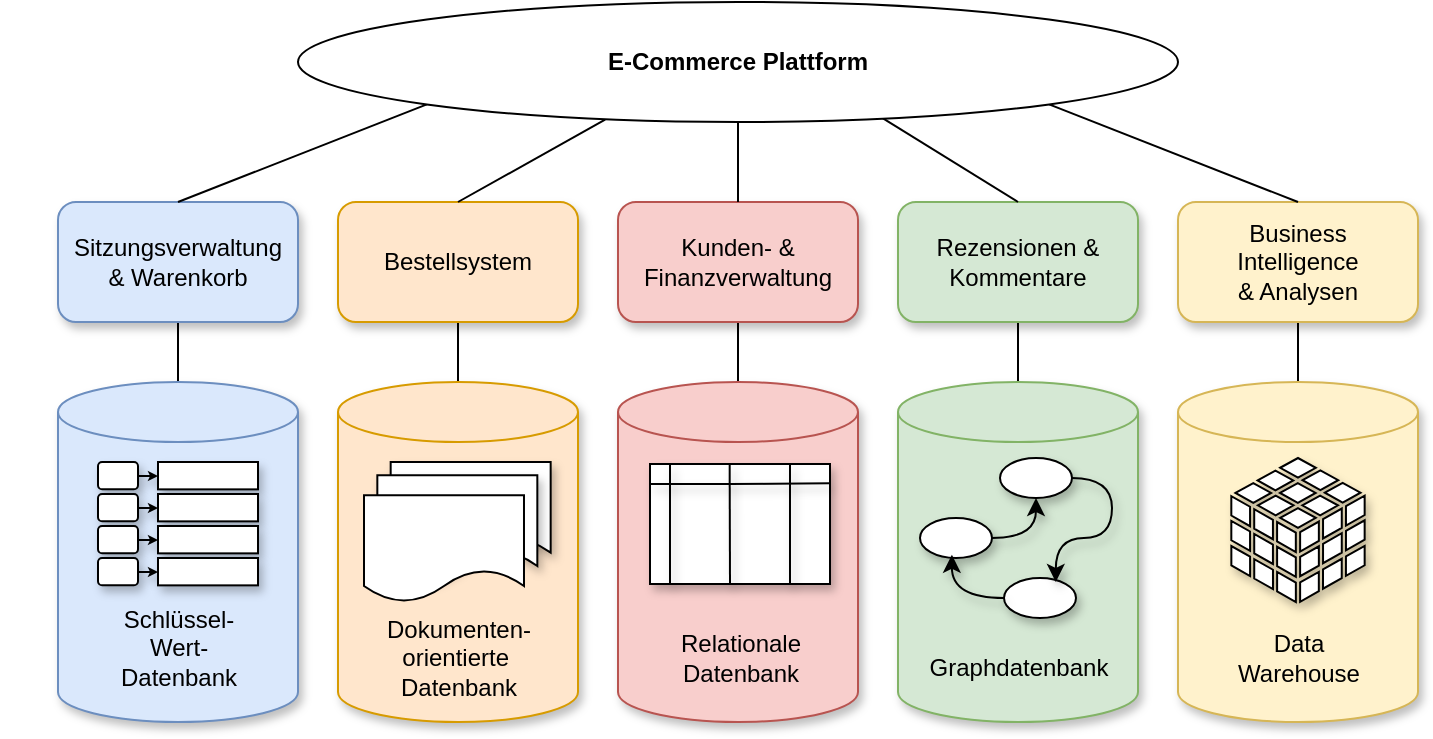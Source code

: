 <mxfile>
    <diagram name="Seite-1" id="Jeph6b-E0EifouU-hCsT">
        <mxGraphModel dx="629" dy="941" grid="1" gridSize="10" guides="1" tooltips="1" connect="1" arrows="1" fold="1" page="1" pageScale="1" pageWidth="827" pageHeight="1169" background="#ffffff" math="0" shadow="0">
            <root>
                <mxCell id="0"/>
                <mxCell id="1" parent="0"/>
                <mxCell id="groQljXZl6Qwginvz4y7-140" value="" style="edgeStyle=orthogonalEdgeStyle;rounded=0;orthogonalLoop=1;jettySize=auto;html=1;" parent="1" source="groQljXZl6Qwginvz4y7-2" target="groQljXZl6Qwginvz4y7-106" edge="1">
                    <mxGeometry relative="1" as="geometry"/>
                </mxCell>
                <mxCell id="groQljXZl6Qwginvz4y7-2" value="Sitzungsverwaltung&lt;br&gt;&lt;div&gt;&amp;amp; Warenkorb&lt;/div&gt;" style="rounded=1;whiteSpace=wrap;html=1;shadow=1;fillColor=#dae8fc;strokeColor=#6c8ebf;fontFamily=Helvetica;" parent="1" vertex="1">
                    <mxGeometry x="86" y="140" width="120" height="60" as="geometry"/>
                </mxCell>
                <mxCell id="groQljXZl6Qwginvz4y7-142" value="" style="edgeStyle=orthogonalEdgeStyle;rounded=0;orthogonalLoop=1;jettySize=auto;html=1;" parent="1" source="groQljXZl6Qwginvz4y7-3" target="groQljXZl6Qwginvz4y7-14" edge="1">
                    <mxGeometry relative="1" as="geometry"/>
                </mxCell>
                <mxCell id="groQljXZl6Qwginvz4y7-3" value="Bestellsystem" style="rounded=1;whiteSpace=wrap;html=1;shadow=1;fillColor=#ffe6cc;strokeColor=#d79b00;fontFamily=Helvetica;" parent="1" vertex="1">
                    <mxGeometry x="226" y="140" width="120" height="60" as="geometry"/>
                </mxCell>
                <mxCell id="groQljXZl6Qwginvz4y7-143" value="" style="edgeStyle=orthogonalEdgeStyle;rounded=0;orthogonalLoop=1;jettySize=auto;html=1;" parent="1" source="groQljXZl6Qwginvz4y7-4" target="groQljXZl6Qwginvz4y7-113" edge="1">
                    <mxGeometry relative="1" as="geometry"/>
                </mxCell>
                <mxCell id="groQljXZl6Qwginvz4y7-4" value="Kunden- &amp;amp;&lt;br&gt;Finanzverwaltung" style="rounded=1;whiteSpace=wrap;html=1;shadow=1;fillColor=#f8cecc;strokeColor=#b85450;fontFamily=Helvetica;" parent="1" vertex="1">
                    <mxGeometry x="366" y="140" width="120" height="60" as="geometry"/>
                </mxCell>
                <mxCell id="groQljXZl6Qwginvz4y7-145" value="" style="edgeStyle=orthogonalEdgeStyle;rounded=0;orthogonalLoop=1;jettySize=auto;html=1;" parent="1" source="groQljXZl6Qwginvz4y7-5" target="groQljXZl6Qwginvz4y7-41" edge="1">
                    <mxGeometry relative="1" as="geometry"/>
                </mxCell>
                <mxCell id="groQljXZl6Qwginvz4y7-5" value="Business &lt;br&gt;Intelligence &lt;br&gt;&amp;amp; Analysen" style="rounded=1;whiteSpace=wrap;html=1;shadow=1;fillColor=#fff2cc;strokeColor=#d6b656;fontFamily=Helvetica;" parent="1" vertex="1">
                    <mxGeometry x="646" y="140" width="120" height="60" as="geometry"/>
                </mxCell>
                <mxCell id="groQljXZl6Qwginvz4y7-144" value="" style="edgeStyle=orthogonalEdgeStyle;rounded=0;orthogonalLoop=1;jettySize=auto;html=1;" parent="1" source="groQljXZl6Qwginvz4y7-6" target="groQljXZl6Qwginvz4y7-43" edge="1">
                    <mxGeometry relative="1" as="geometry"/>
                </mxCell>
                <mxCell id="groQljXZl6Qwginvz4y7-6" value="Rezensionen &amp;amp; Kommentare" style="rounded=1;whiteSpace=wrap;html=1;shadow=1;fillColor=#d5e8d4;strokeColor=#82b366;fontFamily=Helvetica;" parent="1" vertex="1">
                    <mxGeometry x="506" y="140" width="120" height="60" as="geometry"/>
                </mxCell>
                <mxCell id="groQljXZl6Qwginvz4y7-7" value="" style="shape=cylinder3;whiteSpace=wrap;html=1;boundedLbl=1;backgroundOutline=1;size=15;shadow=1;fillColor=#dae8fc;strokeColor=#6c8ebf;fontFamily=Helvetica;" parent="1" vertex="1">
                    <mxGeometry x="86" y="230" width="120" height="170" as="geometry"/>
                </mxCell>
                <mxCell id="groQljXZl6Qwginvz4y7-8" value="" style="shape=cylinder3;whiteSpace=wrap;html=1;boundedLbl=1;backgroundOutline=1;size=15;shadow=1;fillColor=#ffe6cc;strokeColor=#d79b00;fontFamily=Helvetica;" parent="1" vertex="1">
                    <mxGeometry x="226" y="230" width="120" height="170" as="geometry"/>
                </mxCell>
                <mxCell id="groQljXZl6Qwginvz4y7-9" value="" style="shape=cylinder3;whiteSpace=wrap;html=1;boundedLbl=1;backgroundOutline=1;size=15;shadow=1;fillColor=#f8cecc;strokeColor=#b85450;fontFamily=Helvetica;" parent="1" vertex="1">
                    <mxGeometry x="366" y="230" width="120" height="170" as="geometry"/>
                </mxCell>
                <mxCell id="groQljXZl6Qwginvz4y7-10" value="" style="shape=cylinder3;whiteSpace=wrap;html=1;boundedLbl=1;backgroundOutline=1;size=15;shadow=1;fillColor=#d5e8d4;strokeColor=#82b366;fontFamily=Helvetica;" parent="1" vertex="1">
                    <mxGeometry x="506" y="230" width="120" height="170" as="geometry"/>
                </mxCell>
                <mxCell id="groQljXZl6Qwginvz4y7-11" value="" style="shape=cylinder3;whiteSpace=wrap;html=1;boundedLbl=1;backgroundOutline=1;size=15;shadow=1;fillColor=#fff2cc;strokeColor=#d6b656;fontFamily=Helvetica;" parent="1" vertex="1">
                    <mxGeometry x="646" y="230" width="120" height="170" as="geometry"/>
                </mxCell>
                <mxCell id="groQljXZl6Qwginvz4y7-15" value="" style="group;shadow=0;fontFamily=Helvetica;" parent="1" vertex="1" connectable="0">
                    <mxGeometry x="239.0" y="270" width="93.33" height="70" as="geometry"/>
                </mxCell>
                <mxCell id="groQljXZl6Qwginvz4y7-12" value="" style="shape=document;whiteSpace=wrap;html=1;boundedLbl=1;shadow=1;fontFamily=Helvetica;" parent="groQljXZl6Qwginvz4y7-15" vertex="1">
                    <mxGeometry x="13.333" width="79.997" height="53.333" as="geometry"/>
                </mxCell>
                <mxCell id="groQljXZl6Qwginvz4y7-13" value="" style="shape=document;whiteSpace=wrap;html=1;boundedLbl=1;shadow=1;fontFamily=Helvetica;" parent="groQljXZl6Qwginvz4y7-15" vertex="1">
                    <mxGeometry x="6.666" y="6.667" width="79.997" height="53.333" as="geometry"/>
                </mxCell>
                <mxCell id="groQljXZl6Qwginvz4y7-14" value="" style="shape=document;whiteSpace=wrap;html=1;boundedLbl=1;shadow=0;fontFamily=Helvetica;" parent="groQljXZl6Qwginvz4y7-15" vertex="1">
                    <mxGeometry y="16.667" width="79.997" height="53.333" as="geometry"/>
                </mxCell>
                <mxCell id="groQljXZl6Qwginvz4y7-41" value="" style="shadow=1;dashed=0;html=1;strokeColor=default;fillColor=default;labelPosition=center;verticalLabelPosition=bottom;verticalAlign=top;outlineConnect=0;align=center;shape=mxgraph.office.databases.database_cube;fontFamily=Helvetica;" parent="1" vertex="1">
                    <mxGeometry x="672.66" y="268" width="66.67" height="72" as="geometry"/>
                </mxCell>
                <mxCell id="groQljXZl6Qwginvz4y7-107" value="" style="group;shadow=1;fontFamily=Helvetica;" parent="1" vertex="1" connectable="0">
                    <mxGeometry x="106.0" y="270" width="80" height="61.68" as="geometry"/>
                </mxCell>
                <mxCell id="groQljXZl6Qwginvz4y7-78" style="edgeStyle=orthogonalEdgeStyle;rounded=0;orthogonalLoop=1;jettySize=auto;html=1;entryX=0;entryY=0.5;entryDx=0;entryDy=0;startSize=2;endSize=2;shadow=1;fontFamily=Helvetica;" parent="groQljXZl6Qwginvz4y7-107" target="groQljXZl6Qwginvz4y7-77" edge="1">
                    <mxGeometry relative="1" as="geometry">
                        <mxPoint x="20" y="7" as="sourcePoint"/>
                    </mxGeometry>
                </mxCell>
                <mxCell id="groQljXZl6Qwginvz4y7-74" value="" style="rounded=1;whiteSpace=wrap;html=1;shadow=1;fontFamily=Helvetica;" parent="groQljXZl6Qwginvz4y7-107" vertex="1">
                    <mxGeometry width="20" height="13.68" as="geometry"/>
                </mxCell>
                <mxCell id="groQljXZl6Qwginvz4y7-77" value="" style="rounded=0;whiteSpace=wrap;html=1;shadow=1;fontFamily=Helvetica;" parent="groQljXZl6Qwginvz4y7-107" vertex="1">
                    <mxGeometry x="30" width="50" height="13.68" as="geometry"/>
                </mxCell>
                <mxCell id="groQljXZl6Qwginvz4y7-98" style="edgeStyle=orthogonalEdgeStyle;rounded=0;orthogonalLoop=1;jettySize=auto;html=1;entryX=0;entryY=0.5;entryDx=0;entryDy=0;startSize=2;endSize=2;shadow=1;fontFamily=Helvetica;" parent="groQljXZl6Qwginvz4y7-107" target="groQljXZl6Qwginvz4y7-100" edge="1">
                    <mxGeometry relative="1" as="geometry">
                        <mxPoint x="20" y="23" as="sourcePoint"/>
                    </mxGeometry>
                </mxCell>
                <mxCell id="groQljXZl6Qwginvz4y7-99" value="" style="rounded=1;whiteSpace=wrap;html=1;shadow=1;fontFamily=Helvetica;" parent="groQljXZl6Qwginvz4y7-107" vertex="1">
                    <mxGeometry y="16" width="20" height="13.68" as="geometry"/>
                </mxCell>
                <mxCell id="groQljXZl6Qwginvz4y7-100" value="" style="rounded=0;whiteSpace=wrap;html=1;shadow=1;fontFamily=Helvetica;" parent="groQljXZl6Qwginvz4y7-107" vertex="1">
                    <mxGeometry x="30" y="16" width="50" height="13.68" as="geometry"/>
                </mxCell>
                <mxCell id="groQljXZl6Qwginvz4y7-101" style="edgeStyle=orthogonalEdgeStyle;rounded=0;orthogonalLoop=1;jettySize=auto;html=1;entryX=0;entryY=0.5;entryDx=0;entryDy=0;startSize=2;endSize=2;shadow=1;fontFamily=Helvetica;" parent="groQljXZl6Qwginvz4y7-107" target="groQljXZl6Qwginvz4y7-103" edge="1">
                    <mxGeometry relative="1" as="geometry">
                        <mxPoint x="20" y="39" as="sourcePoint"/>
                    </mxGeometry>
                </mxCell>
                <mxCell id="groQljXZl6Qwginvz4y7-102" value="" style="rounded=1;whiteSpace=wrap;html=1;shadow=1;fontFamily=Helvetica;" parent="groQljXZl6Qwginvz4y7-107" vertex="1">
                    <mxGeometry y="32" width="20" height="13.68" as="geometry"/>
                </mxCell>
                <mxCell id="groQljXZl6Qwginvz4y7-103" value="" style="rounded=0;whiteSpace=wrap;html=1;shadow=1;fontFamily=Helvetica;" parent="groQljXZl6Qwginvz4y7-107" vertex="1">
                    <mxGeometry x="30" y="32" width="50" height="13.68" as="geometry"/>
                </mxCell>
                <mxCell id="groQljXZl6Qwginvz4y7-104" style="edgeStyle=orthogonalEdgeStyle;rounded=0;orthogonalLoop=1;jettySize=auto;html=1;entryX=0;entryY=0.5;entryDx=0;entryDy=0;startSize=2;endSize=2;shadow=1;fontFamily=Helvetica;" parent="groQljXZl6Qwginvz4y7-107" target="groQljXZl6Qwginvz4y7-106" edge="1">
                    <mxGeometry relative="1" as="geometry">
                        <mxPoint x="20" y="55" as="sourcePoint"/>
                    </mxGeometry>
                </mxCell>
                <mxCell id="groQljXZl6Qwginvz4y7-105" value="" style="rounded=1;whiteSpace=wrap;html=1;shadow=1;fontFamily=Helvetica;" parent="groQljXZl6Qwginvz4y7-107" vertex="1">
                    <mxGeometry y="48" width="20" height="13.68" as="geometry"/>
                </mxCell>
                <mxCell id="groQljXZl6Qwginvz4y7-106" value="" style="rounded=0;whiteSpace=wrap;html=1;shadow=1;fontFamily=Helvetica;" parent="groQljXZl6Qwginvz4y7-107" vertex="1">
                    <mxGeometry x="30" y="48" width="50" height="13.68" as="geometry"/>
                </mxCell>
                <mxCell id="groQljXZl6Qwginvz4y7-108" value="" style="group;shadow=1;fontFamily=Helvetica;" parent="1" vertex="1" connectable="0">
                    <mxGeometry x="517" y="268" width="78" height="90" as="geometry"/>
                </mxCell>
                <mxCell id="groQljXZl6Qwginvz4y7-42" value="" style="ellipse;whiteSpace=wrap;html=1;shadow=1;fontFamily=Helvetica;" parent="groQljXZl6Qwginvz4y7-108" vertex="1">
                    <mxGeometry x="40" width="36" height="20" as="geometry"/>
                </mxCell>
                <mxCell id="groQljXZl6Qwginvz4y7-45" style="edgeStyle=orthogonalEdgeStyle;rounded=0;orthogonalLoop=1;jettySize=auto;html=1;curved=1;shadow=1;fontFamily=Helvetica;" parent="groQljXZl6Qwginvz4y7-108" source="groQljXZl6Qwginvz4y7-43" target="groQljXZl6Qwginvz4y7-42" edge="1">
                    <mxGeometry relative="1" as="geometry"/>
                </mxCell>
                <mxCell id="groQljXZl6Qwginvz4y7-43" value="" style="ellipse;whiteSpace=wrap;html=1;shadow=1;fontFamily=Helvetica;" parent="groQljXZl6Qwginvz4y7-108" vertex="1">
                    <mxGeometry y="30" width="36" height="20" as="geometry"/>
                </mxCell>
                <mxCell id="groQljXZl6Qwginvz4y7-44" value="" style="ellipse;whiteSpace=wrap;html=1;shadow=1;fontFamily=Helvetica;" parent="groQljXZl6Qwginvz4y7-108" vertex="1">
                    <mxGeometry x="42" y="60" width="36" height="20" as="geometry"/>
                </mxCell>
                <mxCell id="groQljXZl6Qwginvz4y7-46" style="edgeStyle=orthogonalEdgeStyle;rounded=0;orthogonalLoop=1;jettySize=auto;html=1;entryX=0.719;entryY=0.1;entryDx=0;entryDy=0;entryPerimeter=0;exitX=1;exitY=0.5;exitDx=0;exitDy=0;curved=1;shadow=1;fontFamily=Helvetica;" parent="groQljXZl6Qwginvz4y7-108" source="groQljXZl6Qwginvz4y7-42" target="groQljXZl6Qwginvz4y7-44" edge="1">
                    <mxGeometry relative="1" as="geometry"/>
                </mxCell>
                <mxCell id="groQljXZl6Qwginvz4y7-48" style="edgeStyle=orthogonalEdgeStyle;rounded=0;orthogonalLoop=1;jettySize=auto;html=1;entryX=0.443;entryY=0.919;entryDx=0;entryDy=0;entryPerimeter=0;curved=1;shadow=1;fontFamily=Helvetica;" parent="groQljXZl6Qwginvz4y7-108" source="groQljXZl6Qwginvz4y7-44" target="groQljXZl6Qwginvz4y7-43" edge="1">
                    <mxGeometry relative="1" as="geometry"/>
                </mxCell>
                <mxCell id="groQljXZl6Qwginvz4y7-109" value="&lt;span style=&quot;text-wrap: wrap;&quot;&gt;Schlüssel-Wert-Datenbank&lt;/span&gt;" style="text;html=1;align=center;verticalAlign=middle;resizable=0;points=[];autosize=1;strokeColor=none;fillColor=none;shadow=1;fontFamily=Helvetica;" parent="1" vertex="1">
                    <mxGeometry x="61" y="348" width="170" height="30" as="geometry"/>
                </mxCell>
                <mxCell id="groQljXZl6Qwginvz4y7-110" value="&lt;span style=&quot;text-wrap: wrap;&quot;&gt;Dokumenten-orientierte&amp;nbsp;&lt;/span&gt;&lt;br style=&quot;text-wrap: wrap;&quot;&gt;&lt;span style=&quot;text-wrap: wrap;&quot;&gt;Datenbank&lt;/span&gt;" style="text;html=1;align=center;verticalAlign=middle;resizable=0;points=[];autosize=1;strokeColor=none;fillColor=none;shadow=1;fontFamily=Helvetica;" parent="1" vertex="1">
                    <mxGeometry x="211" y="348" width="150" height="40" as="geometry"/>
                </mxCell>
                <mxCell id="groQljXZl6Qwginvz4y7-111" value="&lt;span style=&quot;text-wrap: wrap;&quot;&gt;Relationale Datenbank&lt;/span&gt;" style="text;html=1;align=center;verticalAlign=middle;resizable=0;points=[];autosize=1;strokeColor=none;fillColor=none;shadow=1;fontFamily=Helvetica;" parent="1" vertex="1">
                    <mxGeometry x="357" y="353" width="140" height="30" as="geometry"/>
                </mxCell>
                <mxCell id="groQljXZl6Qwginvz4y7-112" value="" style="group;shadow=0;rounded=0;fontFamily=Helvetica;" parent="1" vertex="1" connectable="0">
                    <mxGeometry x="382" y="271" width="90" height="60" as="geometry"/>
                </mxCell>
                <mxCell id="groQljXZl6Qwginvz4y7-113" value="" style="rounded=0;whiteSpace=wrap;html=1;shadow=1;fontFamily=Helvetica;" parent="groQljXZl6Qwginvz4y7-112" vertex="1">
                    <mxGeometry width="90" height="60" as="geometry"/>
                </mxCell>
                <mxCell id="groQljXZl6Qwginvz4y7-114" value="" style="endArrow=none;html=1;rounded=0;entryX=0.25;entryY=0;entryDx=0;entryDy=0;shadow=1;fontFamily=Helvetica;" parent="groQljXZl6Qwginvz4y7-112" edge="1">
                    <mxGeometry width="50" height="50" relative="1" as="geometry">
                        <mxPoint x="40" y="60" as="sourcePoint"/>
                        <mxPoint x="39.83" as="targetPoint"/>
                        <Array as="points">
                            <mxPoint x="39.83" y="60"/>
                        </Array>
                    </mxGeometry>
                </mxCell>
                <mxCell id="groQljXZl6Qwginvz4y7-115" value="" style="endArrow=none;html=1;rounded=0;entryX=0.25;entryY=0;entryDx=0;entryDy=0;strokeColor=default;shadow=1;fontFamily=Helvetica;" parent="groQljXZl6Qwginvz4y7-112" edge="1">
                    <mxGeometry width="50" height="50" relative="1" as="geometry">
                        <mxPoint x="10" y="60" as="sourcePoint"/>
                        <mxPoint x="10" as="targetPoint"/>
                    </mxGeometry>
                </mxCell>
                <mxCell id="groQljXZl6Qwginvz4y7-116" value="" style="endArrow=none;html=1;rounded=0;entryX=0.25;entryY=0;entryDx=0;entryDy=0;strokeColor=default;strokeWidth=1;shadow=1;fontFamily=Helvetica;" parent="groQljXZl6Qwginvz4y7-112" edge="1">
                    <mxGeometry width="50" height="50" relative="1" as="geometry">
                        <mxPoint x="70.0" y="60" as="sourcePoint"/>
                        <mxPoint x="70.0" as="targetPoint"/>
                    </mxGeometry>
                </mxCell>
                <mxCell id="groQljXZl6Qwginvz4y7-117" value="" style="endArrow=none;html=1;rounded=0;entryX=1.003;entryY=0.161;entryDx=0;entryDy=0;exitX=0;exitY=0.25;exitDx=0;exitDy=0;entryPerimeter=0;shadow=1;fontFamily=Helvetica;" parent="groQljXZl6Qwginvz4y7-112" target="groQljXZl6Qwginvz4y7-113" edge="1">
                    <mxGeometry width="50" height="50" relative="1" as="geometry">
                        <mxPoint y="10" as="sourcePoint"/>
                        <mxPoint x="80" y="10" as="targetPoint"/>
                        <Array as="points">
                            <mxPoint x="40" y="10"/>
                        </Array>
                    </mxGeometry>
                </mxCell>
                <mxCell id="groQljXZl6Qwginvz4y7-118" value="&lt;span style=&quot;text-wrap: wrap;&quot;&gt;Graphdatenbank&lt;/span&gt;" style="text;html=1;align=center;verticalAlign=middle;resizable=0;points=[];autosize=1;strokeColor=none;fillColor=none;shadow=1;fontFamily=Helvetica;" parent="1" vertex="1">
                    <mxGeometry x="511" y="358" width="110" height="30" as="geometry"/>
                </mxCell>
                <mxCell id="groQljXZl6Qwginvz4y7-119" value="&lt;span style=&quot;text-wrap: wrap;&quot;&gt;Data Warehouse&lt;/span&gt;" style="text;html=1;align=center;verticalAlign=middle;resizable=0;points=[];autosize=1;strokeColor=none;fillColor=none;shadow=1;fontFamily=Helvetica;" parent="1" vertex="1">
                    <mxGeometry x="651" y="353" width="110" height="30" as="geometry"/>
                </mxCell>
                <mxCell id="groQljXZl6Qwginvz4y7-131" style="rounded=0;orthogonalLoop=1;jettySize=auto;html=1;entryX=0.5;entryY=0;entryDx=0;entryDy=0;endArrow=none;startFill=0;strokeColor=default;exitX=0;exitY=1;exitDx=0;exitDy=0;" parent="1" source="groQljXZl6Qwginvz4y7-147" target="groQljXZl6Qwginvz4y7-2" edge="1">
                    <mxGeometry relative="1" as="geometry">
                        <mxPoint x="386.2" y="84.0" as="sourcePoint"/>
                    </mxGeometry>
                </mxCell>
                <mxCell id="groQljXZl6Qwginvz4y7-132" style="rounded=0;orthogonalLoop=1;jettySize=auto;html=1;endArrow=none;startFill=0;strokeColor=default;exitX=0.349;exitY=0.981;exitDx=0;exitDy=0;exitPerimeter=0;entryX=0.5;entryY=0;entryDx=0;entryDy=0;" parent="1" source="groQljXZl6Qwginvz4y7-147" target="groQljXZl6Qwginvz4y7-3" edge="1">
                    <mxGeometry relative="1" as="geometry">
                        <mxPoint x="404.2" y="104.0" as="sourcePoint"/>
                    </mxGeometry>
                </mxCell>
                <mxCell id="groQljXZl6Qwginvz4y7-136" style="rounded=0;orthogonalLoop=1;jettySize=auto;html=1;endArrow=none;startFill=0;strokeColor=default;entryX=0.5;entryY=0;entryDx=0;entryDy=0;exitX=0.5;exitY=1;exitDx=0;exitDy=0;" parent="1" source="groQljXZl6Qwginvz4y7-147" target="groQljXZl6Qwginvz4y7-4" edge="1">
                    <mxGeometry relative="1" as="geometry">
                        <mxPoint x="427" y="130" as="targetPoint"/>
                        <mxPoint x="427.24" y="115.36" as="sourcePoint"/>
                    </mxGeometry>
                </mxCell>
                <mxCell id="groQljXZl6Qwginvz4y7-137" style="rounded=0;orthogonalLoop=1;jettySize=auto;html=1;endArrow=none;startFill=0;strokeColor=default;entryX=0.5;entryY=0;entryDx=0;entryDy=0;exitX=0.662;exitY=0.957;exitDx=0;exitDy=0;exitPerimeter=0;" parent="1" source="groQljXZl6Qwginvz4y7-147" target="groQljXZl6Qwginvz4y7-6" edge="1">
                    <mxGeometry relative="1" as="geometry">
                        <mxPoint x="477.293" y="101.814" as="sourcePoint"/>
                    </mxGeometry>
                </mxCell>
                <mxCell id="groQljXZl6Qwginvz4y7-138" style="rounded=0;orthogonalLoop=1;jettySize=auto;html=1;endArrow=none;startFill=0;strokeColor=default;entryX=0.5;entryY=0;entryDx=0;entryDy=0;exitX=1;exitY=1;exitDx=0;exitDy=0;" parent="1" source="groQljXZl6Qwginvz4y7-147" target="groQljXZl6Qwginvz4y7-5" edge="1">
                    <mxGeometry relative="1" as="geometry">
                        <mxPoint x="472" y="80" as="sourcePoint"/>
                    </mxGeometry>
                </mxCell>
                <mxCell id="groQljXZl6Qwginvz4y7-147" value="E-Commerce Plattform" style="ellipse;whiteSpace=wrap;html=1;fontStyle=1" parent="1" vertex="1">
                    <mxGeometry x="206" y="40" width="440" height="60" as="geometry"/>
                </mxCell>
            </root>
        </mxGraphModel>
    </diagram>
</mxfile>